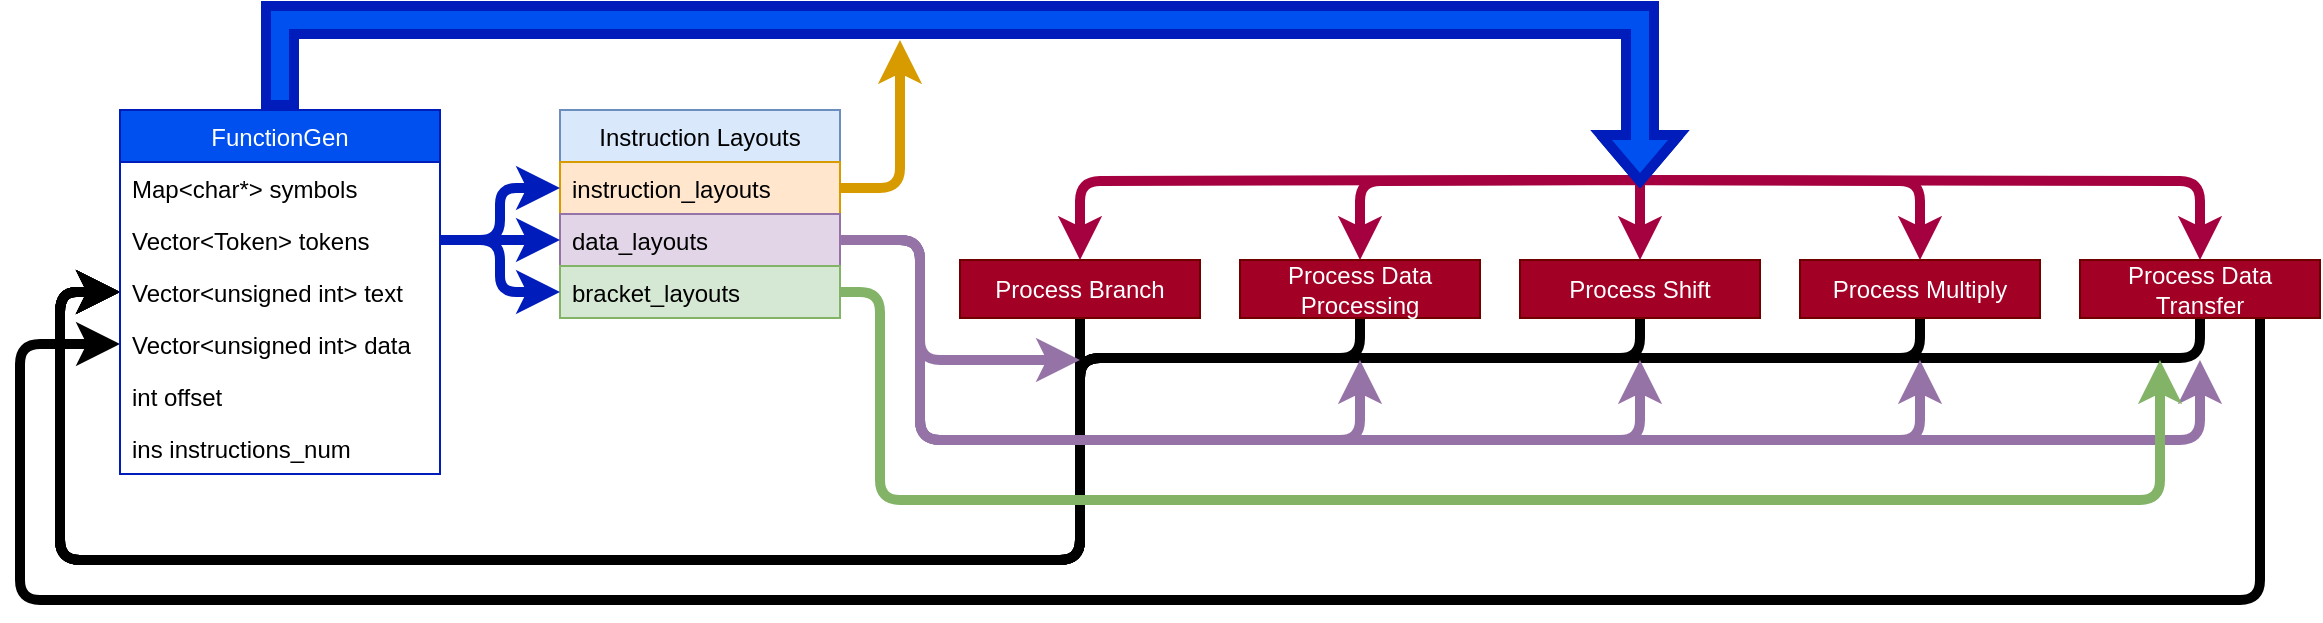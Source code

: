 <mxfile version="14.5.1" type="device"><diagram id="C5RBs43oDa-KdzZeNtuy" name="Page-1"><mxGraphModel dx="2401" dy="1161" grid="1" gridSize="10" guides="1" tooltips="1" connect="1" arrows="1" fold="1" page="1" pageScale="1" pageWidth="827" pageHeight="1169" math="0" shadow="0"><root><mxCell id="WIyWlLk6GJQsqaUBKTNV-0"/><mxCell id="WIyWlLk6GJQsqaUBKTNV-1" parent="WIyWlLk6GJQsqaUBKTNV-0"/><mxCell id="9SkeoaTsWIRMuFVyNdUX-0" style="edgeStyle=orthogonalEdgeStyle;rounded=1;orthogonalLoop=1;jettySize=auto;html=1;exitX=1;exitY=0.5;exitDx=0;exitDy=0;strokeWidth=5;fillColor=#e1d5e7;strokeColor=#9673a6;" parent="WIyWlLk6GJQsqaUBKTNV-1" source="y4dZu9WUd39IOaTlOxHI-8" edge="1"><mxGeometry relative="1" as="geometry"><mxPoint x="750" y="710" as="targetPoint"/><Array as="points"><mxPoint x="110" y="650"/><mxPoint x="110" y="750"/><mxPoint x="750" y="750"/><mxPoint x="750" y="710"/></Array></mxGeometry></mxCell><mxCell id="y4dZu9WUd39IOaTlOxHI-31" style="edgeStyle=orthogonalEdgeStyle;rounded=1;orthogonalLoop=1;jettySize=auto;html=1;exitX=1;exitY=0.5;exitDx=0;exitDy=0;strokeWidth=5;fillColor=#ffe6cc;strokeColor=#d79b00;" parent="WIyWlLk6GJQsqaUBKTNV-1" source="y4dZu9WUd39IOaTlOxHI-7" edge="1"><mxGeometry relative="1" as="geometry"><mxPoint x="100" y="550" as="targetPoint"/><Array as="points"><mxPoint x="100" y="624"/></Array></mxGeometry></mxCell><mxCell id="y4dZu9WUd39IOaTlOxHI-6" value="Instruction Layouts" style="swimlane;fontStyle=0;childLayout=stackLayout;horizontal=1;startSize=26;fillColor=#dae8fc;horizontalStack=0;resizeParent=1;resizeParentMax=0;resizeLast=0;collapsible=1;marginBottom=0;strokeColor=#6c8ebf;" parent="WIyWlLk6GJQsqaUBKTNV-1" vertex="1"><mxGeometry x="-70" y="585" width="140" height="104" as="geometry"/></mxCell><mxCell id="y4dZu9WUd39IOaTlOxHI-7" value="instruction_layouts" style="text;strokeColor=#d79b00;fillColor=#ffe6cc;align=left;verticalAlign=top;spacingLeft=4;spacingRight=4;overflow=hidden;rotatable=0;points=[[0,0.5],[1,0.5]];portConstraint=eastwest;" parent="y4dZu9WUd39IOaTlOxHI-6" vertex="1"><mxGeometry y="26" width="140" height="26" as="geometry"/></mxCell><mxCell id="y4dZu9WUd39IOaTlOxHI-8" value="data_layouts" style="text;strokeColor=#9673a6;fillColor=#e1d5e7;align=left;verticalAlign=top;spacingLeft=4;spacingRight=4;overflow=hidden;rotatable=0;points=[[0,0.5],[1,0.5]];portConstraint=eastwest;" parent="y4dZu9WUd39IOaTlOxHI-6" vertex="1"><mxGeometry y="52" width="140" height="26" as="geometry"/></mxCell><mxCell id="y4dZu9WUd39IOaTlOxHI-9" value="bracket_layouts" style="text;strokeColor=#82b366;fillColor=#d5e8d4;align=left;verticalAlign=top;spacingLeft=4;spacingRight=4;overflow=hidden;rotatable=0;points=[[0,0.5],[1,0.5]];portConstraint=eastwest;" parent="y4dZu9WUd39IOaTlOxHI-6" vertex="1"><mxGeometry y="78" width="140" height="26" as="geometry"/></mxCell><mxCell id="yxoqwwR6zZG7L5O_orrR-9" style="edgeStyle=orthogonalEdgeStyle;rounded=1;jumpStyle=none;orthogonalLoop=1;jettySize=auto;html=1;exitX=0.5;exitY=1;exitDx=0;exitDy=0;entryX=0;entryY=0.5;entryDx=0;entryDy=0;strokeWidth=5;" parent="WIyWlLk6GJQsqaUBKTNV-1" source="y4dZu9WUd39IOaTlOxHI-13" target="y4dZu9WUd39IOaTlOxHI-21" edge="1"><mxGeometry relative="1" as="geometry"><Array as="points"><mxPoint x="330" y="709"/><mxPoint x="190" y="709"/><mxPoint x="190" y="810"/><mxPoint x="-320" y="810"/><mxPoint x="-320" y="676"/></Array></mxGeometry></mxCell><mxCell id="y4dZu9WUd39IOaTlOxHI-13" value="Process Data Processing" style="rounded=0;whiteSpace=wrap;html=1;fillColor=#a20025;strokeColor=#6F0000;fontColor=#ffffff;" parent="WIyWlLk6GJQsqaUBKTNV-1" vertex="1"><mxGeometry x="270" y="660" width="120" height="29" as="geometry"/></mxCell><mxCell id="yxoqwwR6zZG7L5O_orrR-8" style="edgeStyle=orthogonalEdgeStyle;rounded=1;jumpStyle=none;orthogonalLoop=1;jettySize=auto;html=1;exitX=0.5;exitY=1;exitDx=0;exitDy=0;entryX=0;entryY=0.5;entryDx=0;entryDy=0;strokeWidth=5;" parent="WIyWlLk6GJQsqaUBKTNV-1" source="y4dZu9WUd39IOaTlOxHI-14" target="y4dZu9WUd39IOaTlOxHI-21" edge="1"><mxGeometry relative="1" as="geometry"><Array as="points"><mxPoint x="190" y="810"/><mxPoint x="-320" y="810"/><mxPoint x="-320" y="676"/></Array></mxGeometry></mxCell><mxCell id="y4dZu9WUd39IOaTlOxHI-14" value="Process Branch" style="rounded=0;whiteSpace=wrap;html=1;fillColor=#a20025;strokeColor=#6F0000;fontColor=#ffffff;" parent="WIyWlLk6GJQsqaUBKTNV-1" vertex="1"><mxGeometry x="130" y="660" width="120" height="29" as="geometry"/></mxCell><mxCell id="yxoqwwR6zZG7L5O_orrR-12" style="edgeStyle=orthogonalEdgeStyle;rounded=1;jumpStyle=none;orthogonalLoop=1;jettySize=auto;html=1;exitX=0.5;exitY=1;exitDx=0;exitDy=0;entryX=0;entryY=0.5;entryDx=0;entryDy=0;strokeWidth=5;" parent="WIyWlLk6GJQsqaUBKTNV-1" source="y4dZu9WUd39IOaTlOxHI-15" target="y4dZu9WUd39IOaTlOxHI-21" edge="1"><mxGeometry relative="1" as="geometry"><Array as="points"><mxPoint x="750" y="709"/><mxPoint x="190" y="709"/><mxPoint x="190" y="810"/><mxPoint x="-320" y="810"/><mxPoint x="-320" y="676"/></Array></mxGeometry></mxCell><mxCell id="9SkeoaTsWIRMuFVyNdUX-8" style="edgeStyle=orthogonalEdgeStyle;rounded=1;orthogonalLoop=1;jettySize=auto;html=1;exitX=0.75;exitY=1;exitDx=0;exitDy=0;strokeWidth=5;entryX=0;entryY=0.5;entryDx=0;entryDy=0;" parent="WIyWlLk6GJQsqaUBKTNV-1" source="y4dZu9WUd39IOaTlOxHI-15" target="y4dZu9WUd39IOaTlOxHI-23" edge="1"><mxGeometry relative="1" as="geometry"><mxPoint x="10" y="440" as="targetPoint"/><Array as="points"><mxPoint x="780" y="830"/><mxPoint x="-340" y="830"/><mxPoint x="-340" y="702"/></Array></mxGeometry></mxCell><mxCell id="y4dZu9WUd39IOaTlOxHI-15" value="Process Data Transfer" style="rounded=0;whiteSpace=wrap;html=1;fillColor=#a20025;strokeColor=#6F0000;fontColor=#ffffff;" parent="WIyWlLk6GJQsqaUBKTNV-1" vertex="1"><mxGeometry x="690" y="660" width="120" height="29" as="geometry"/></mxCell><mxCell id="yxoqwwR6zZG7L5O_orrR-10" style="edgeStyle=orthogonalEdgeStyle;rounded=1;jumpStyle=none;orthogonalLoop=1;jettySize=auto;html=1;exitX=0.5;exitY=1;exitDx=0;exitDy=0;entryX=0;entryY=0.5;entryDx=0;entryDy=0;strokeWidth=5;" parent="WIyWlLk6GJQsqaUBKTNV-1" source="y4dZu9WUd39IOaTlOxHI-16" target="y4dZu9WUd39IOaTlOxHI-21" edge="1"><mxGeometry relative="1" as="geometry"><Array as="points"><mxPoint x="470" y="709"/><mxPoint x="190" y="709"/><mxPoint x="190" y="810"/><mxPoint x="-320" y="810"/><mxPoint x="-320" y="676"/></Array></mxGeometry></mxCell><mxCell id="y4dZu9WUd39IOaTlOxHI-16" value="Process Shift" style="rounded=0;whiteSpace=wrap;html=1;fillColor=#a20025;strokeColor=#6F0000;fontColor=#ffffff;" parent="WIyWlLk6GJQsqaUBKTNV-1" vertex="1"><mxGeometry x="410" y="660" width="120" height="29" as="geometry"/></mxCell><mxCell id="yxoqwwR6zZG7L5O_orrR-11" style="edgeStyle=orthogonalEdgeStyle;rounded=1;jumpStyle=none;orthogonalLoop=1;jettySize=auto;html=1;exitX=0.5;exitY=1;exitDx=0;exitDy=0;strokeWidth=5;entryX=0;entryY=0.5;entryDx=0;entryDy=0;" parent="WIyWlLk6GJQsqaUBKTNV-1" source="y4dZu9WUd39IOaTlOxHI-17" edge="1" target="y4dZu9WUd39IOaTlOxHI-21"><mxGeometry relative="1" as="geometry"><mxPoint x="320" y="390" as="targetPoint"/><Array as="points"><mxPoint x="610" y="709"/><mxPoint x="190" y="709"/><mxPoint x="190" y="810"/><mxPoint x="-320" y="810"/><mxPoint x="-320" y="676"/></Array></mxGeometry></mxCell><mxCell id="y4dZu9WUd39IOaTlOxHI-17" value="Process Multiply" style="rounded=0;whiteSpace=wrap;html=1;fillColor=#a20025;strokeColor=#6F0000;fontColor=#ffffff;" parent="WIyWlLk6GJQsqaUBKTNV-1" vertex="1"><mxGeometry x="550" y="660" width="120" height="29" as="geometry"/></mxCell><mxCell id="y4dZu9WUd39IOaTlOxHI-18" value="FunctionGen" style="swimlane;fontStyle=0;childLayout=stackLayout;horizontal=1;startSize=26;fillColor=#0050ef;horizontalStack=0;resizeParent=1;resizeParentMax=0;resizeLast=0;collapsible=1;marginBottom=0;strokeColor=#001DBC;fontColor=#ffffff;" parent="WIyWlLk6GJQsqaUBKTNV-1" vertex="1"><mxGeometry x="-290" y="585" width="160" height="182" as="geometry"/></mxCell><mxCell id="y4dZu9WUd39IOaTlOxHI-19" value="Map&lt;char*&gt; symbols" style="text;strokeColor=none;fillColor=none;align=left;verticalAlign=top;spacingLeft=4;spacingRight=4;overflow=hidden;rotatable=0;points=[[0,0.5],[1,0.5]];portConstraint=eastwest;" parent="y4dZu9WUd39IOaTlOxHI-18" vertex="1"><mxGeometry y="26" width="160" height="26" as="geometry"/></mxCell><mxCell id="y4dZu9WUd39IOaTlOxHI-20" value="Vector&lt;Token&gt; tokens" style="text;strokeColor=none;fillColor=none;align=left;verticalAlign=top;spacingLeft=4;spacingRight=4;overflow=hidden;rotatable=0;points=[[0,0.5],[1,0.5]];portConstraint=eastwest;" parent="y4dZu9WUd39IOaTlOxHI-18" vertex="1"><mxGeometry y="52" width="160" height="26" as="geometry"/></mxCell><mxCell id="y4dZu9WUd39IOaTlOxHI-21" value="Vector&lt;unsigned int&gt; text" style="text;strokeColor=none;fillColor=none;align=left;verticalAlign=top;spacingLeft=4;spacingRight=4;overflow=hidden;rotatable=0;points=[[0,0.5],[1,0.5]];portConstraint=eastwest;" parent="y4dZu9WUd39IOaTlOxHI-18" vertex="1"><mxGeometry y="78" width="160" height="26" as="geometry"/></mxCell><mxCell id="y4dZu9WUd39IOaTlOxHI-23" value="Vector&lt;unsigned int&gt; data" style="text;strokeColor=none;fillColor=none;align=left;verticalAlign=top;spacingLeft=4;spacingRight=4;overflow=hidden;rotatable=0;points=[[0,0.5],[1,0.5]];portConstraint=eastwest;" parent="y4dZu9WUd39IOaTlOxHI-18" vertex="1"><mxGeometry y="104" width="160" height="26" as="geometry"/></mxCell><mxCell id="y4dZu9WUd39IOaTlOxHI-24" value="int offset" style="text;strokeColor=none;fillColor=none;align=left;verticalAlign=top;spacingLeft=4;spacingRight=4;overflow=hidden;rotatable=0;points=[[0,0.5],[1,0.5]];portConstraint=eastwest;" parent="y4dZu9WUd39IOaTlOxHI-18" vertex="1"><mxGeometry y="130" width="160" height="26" as="geometry"/></mxCell><mxCell id="y4dZu9WUd39IOaTlOxHI-25" value="ins instructions_num" style="text;strokeColor=none;fillColor=none;align=left;verticalAlign=top;spacingLeft=4;spacingRight=4;overflow=hidden;rotatable=0;points=[[0,0.5],[1,0.5]];portConstraint=eastwest;" parent="y4dZu9WUd39IOaTlOxHI-18" vertex="1"><mxGeometry y="156" width="160" height="26" as="geometry"/></mxCell><mxCell id="y4dZu9WUd39IOaTlOxHI-26" style="edgeStyle=orthogonalEdgeStyle;rounded=1;orthogonalLoop=1;jettySize=auto;html=1;exitX=1;exitY=0.5;exitDx=0;exitDy=0;entryX=0;entryY=0.5;entryDx=0;entryDy=0;fillColor=#0050ef;strokeColor=#001DBC;strokeWidth=5;jumpStyle=none;" parent="WIyWlLk6GJQsqaUBKTNV-1" source="y4dZu9WUd39IOaTlOxHI-20" target="y4dZu9WUd39IOaTlOxHI-7" edge="1"><mxGeometry relative="1" as="geometry"/></mxCell><mxCell id="y4dZu9WUd39IOaTlOxHI-30" value="" style="endArrow=classic;html=1;strokeWidth=5;edgeStyle=orthogonalEdgeStyle;rounded=1;fillColor=#d80073;strokeColor=#A50040;entryX=0.5;entryY=0;entryDx=0;entryDy=0;" parent="WIyWlLk6GJQsqaUBKTNV-1" target="y4dZu9WUd39IOaTlOxHI-14" edge="1"><mxGeometry width="50" height="50" relative="1" as="geometry"><mxPoint x="440" y="620" as="sourcePoint"/><mxPoint x="200" y="660" as="targetPoint"/></mxGeometry></mxCell><mxCell id="yxoqwwR6zZG7L5O_orrR-0" value="" style="endArrow=classic;html=1;strokeWidth=5;edgeStyle=orthogonalEdgeStyle;rounded=1;fillColor=#d80073;strokeColor=#A50040;entryX=0.5;entryY=0;entryDx=0;entryDy=0;" parent="WIyWlLk6GJQsqaUBKTNV-1" target="y4dZu9WUd39IOaTlOxHI-13" edge="1"><mxGeometry width="50" height="50" relative="1" as="geometry"><mxPoint x="470" y="620" as="sourcePoint"/><mxPoint x="320" y="660" as="targetPoint"/></mxGeometry></mxCell><mxCell id="yxoqwwR6zZG7L5O_orrR-1" value="" style="endArrow=classic;html=1;strokeWidth=5;edgeStyle=orthogonalEdgeStyle;rounded=1;fillColor=#d80073;strokeColor=#A50040;" parent="WIyWlLk6GJQsqaUBKTNV-1" target="y4dZu9WUd39IOaTlOxHI-15" edge="1"><mxGeometry width="50" height="50" relative="1" as="geometry"><mxPoint x="440" y="620" as="sourcePoint"/><mxPoint x="410" y="690" as="targetPoint"/></mxGeometry></mxCell><mxCell id="yxoqwwR6zZG7L5O_orrR-2" value="" style="endArrow=classic;html=1;strokeWidth=5;edgeStyle=orthogonalEdgeStyle;rounded=1;fillColor=#d80073;strokeColor=#A50040;entryX=0.5;entryY=0;entryDx=0;entryDy=0;" parent="WIyWlLk6GJQsqaUBKTNV-1" target="y4dZu9WUd39IOaTlOxHI-17" edge="1"><mxGeometry width="50" height="50" relative="1" as="geometry"><mxPoint x="440" y="620" as="sourcePoint"/><mxPoint x="670" y="660" as="targetPoint"/></mxGeometry></mxCell><mxCell id="yxoqwwR6zZG7L5O_orrR-3" value="" style="endArrow=classic;html=1;strokeWidth=5;edgeStyle=orthogonalEdgeStyle;rounded=1;fillColor=#d80073;strokeColor=#A50040;" parent="WIyWlLk6GJQsqaUBKTNV-1" target="y4dZu9WUd39IOaTlOxHI-16" edge="1"><mxGeometry width="50" height="50" relative="1" as="geometry"><mxPoint x="470" y="620" as="sourcePoint"/><mxPoint x="560" y="660" as="targetPoint"/><Array as="points"><mxPoint x="470" y="620"/></Array></mxGeometry></mxCell><mxCell id="yxoqwwR6zZG7L5O_orrR-6" style="edgeStyle=orthogonalEdgeStyle;rounded=1;orthogonalLoop=1;jettySize=auto;html=1;exitX=1;exitY=0.5;exitDx=0;exitDy=0;entryX=0;entryY=0.5;entryDx=0;entryDy=0;fillColor=#0050ef;strokeColor=#001DBC;strokeWidth=5;jumpStyle=none;" parent="WIyWlLk6GJQsqaUBKTNV-1" source="y4dZu9WUd39IOaTlOxHI-20" target="y4dZu9WUd39IOaTlOxHI-9" edge="1"><mxGeometry relative="1" as="geometry"><mxPoint x="490" y="375" as="sourcePoint"/><mxPoint x="540" y="427" as="targetPoint"/></mxGeometry></mxCell><mxCell id="yxoqwwR6zZG7L5O_orrR-7" style="edgeStyle=orthogonalEdgeStyle;rounded=1;orthogonalLoop=1;jettySize=auto;html=1;exitX=1;exitY=0.5;exitDx=0;exitDy=0;entryX=0;entryY=0.5;entryDx=0;entryDy=0;fillColor=#0050ef;strokeColor=#001DBC;strokeWidth=5;jumpStyle=none;" parent="WIyWlLk6GJQsqaUBKTNV-1" source="y4dZu9WUd39IOaTlOxHI-20" target="y4dZu9WUd39IOaTlOxHI-8" edge="1"><mxGeometry relative="1" as="geometry"><mxPoint x="500" y="385" as="sourcePoint"/><mxPoint x="550" y="437" as="targetPoint"/></mxGeometry></mxCell><mxCell id="9SkeoaTsWIRMuFVyNdUX-3" style="edgeStyle=orthogonalEdgeStyle;rounded=1;orthogonalLoop=1;jettySize=auto;html=1;exitX=1;exitY=0.5;exitDx=0;exitDy=0;strokeWidth=5;fillColor=#e1d5e7;strokeColor=#9673a6;" parent="WIyWlLk6GJQsqaUBKTNV-1" source="y4dZu9WUd39IOaTlOxHI-8" edge="1"><mxGeometry relative="1" as="geometry"><mxPoint x="610" y="710" as="targetPoint"/><mxPoint x="680" y="453" as="sourcePoint"/><Array as="points"><mxPoint x="110" y="650"/><mxPoint x="110" y="750"/><mxPoint x="610" y="750"/><mxPoint x="610" y="710"/></Array></mxGeometry></mxCell><mxCell id="9SkeoaTsWIRMuFVyNdUX-4" style="edgeStyle=orthogonalEdgeStyle;rounded=1;orthogonalLoop=1;jettySize=auto;html=1;exitX=1;exitY=0.5;exitDx=0;exitDy=0;strokeWidth=5;fillColor=#e1d5e7;strokeColor=#9673a6;" parent="WIyWlLk6GJQsqaUBKTNV-1" source="y4dZu9WUd39IOaTlOxHI-8" edge="1"><mxGeometry relative="1" as="geometry"><mxPoint x="470" y="710" as="targetPoint"/><Array as="points"><mxPoint x="110" y="650"/><mxPoint x="110" y="750"/><mxPoint x="470" y="750"/><mxPoint x="470" y="710"/></Array></mxGeometry></mxCell><mxCell id="9SkeoaTsWIRMuFVyNdUX-5" style="edgeStyle=orthogonalEdgeStyle;rounded=1;orthogonalLoop=1;jettySize=auto;html=1;exitX=1;exitY=0.5;exitDx=0;exitDy=0;strokeWidth=5;fillColor=#e1d5e7;strokeColor=#9673a6;" parent="WIyWlLk6GJQsqaUBKTNV-1" source="y4dZu9WUd39IOaTlOxHI-8" edge="1"><mxGeometry relative="1" as="geometry"><mxPoint x="330" y="710" as="targetPoint"/><Array as="points"><mxPoint x="110" y="650"/><mxPoint x="110" y="750"/><mxPoint x="330" y="750"/></Array></mxGeometry></mxCell><mxCell id="9SkeoaTsWIRMuFVyNdUX-6" style="edgeStyle=orthogonalEdgeStyle;rounded=1;orthogonalLoop=1;jettySize=auto;html=1;exitX=1;exitY=0.5;exitDx=0;exitDy=0;strokeWidth=5;fillColor=#e1d5e7;strokeColor=#9673a6;" parent="WIyWlLk6GJQsqaUBKTNV-1" source="y4dZu9WUd39IOaTlOxHI-8" edge="1"><mxGeometry relative="1" as="geometry"><mxPoint x="190" y="710" as="targetPoint"/><Array as="points"><mxPoint x="110" y="650"/><mxPoint x="110" y="710"/></Array></mxGeometry></mxCell><mxCell id="9SkeoaTsWIRMuFVyNdUX-7" style="edgeStyle=orthogonalEdgeStyle;rounded=1;orthogonalLoop=1;jettySize=auto;html=1;exitX=1;exitY=0.5;exitDx=0;exitDy=0;strokeWidth=5;fillColor=#d5e8d4;strokeColor=#82b366;" parent="WIyWlLk6GJQsqaUBKTNV-1" source="y4dZu9WUd39IOaTlOxHI-9" edge="1"><mxGeometry relative="1" as="geometry"><mxPoint x="730" y="710" as="targetPoint"/><Array as="points"><mxPoint x="90" y="676"/><mxPoint x="90" y="780"/><mxPoint x="730" y="780"/></Array></mxGeometry></mxCell><mxCell id="y4dZu9WUd39IOaTlOxHI-28" value="" style="edgeStyle=orthogonalEdgeStyle;rounded=0;orthogonalLoop=1;jettySize=auto;html=1;strokeWidth=5;shape=flexArrow;fillColor=#0050ef;strokeColor=#001DBC;" parent="WIyWlLk6GJQsqaUBKTNV-1" source="y4dZu9WUd39IOaTlOxHI-18" edge="1"><mxGeometry relative="1" as="geometry"><mxPoint x="470" y="623" as="targetPoint"/><Array as="points"><mxPoint x="-210" y="540"/><mxPoint x="470" y="540"/></Array></mxGeometry></mxCell></root></mxGraphModel></diagram></mxfile>